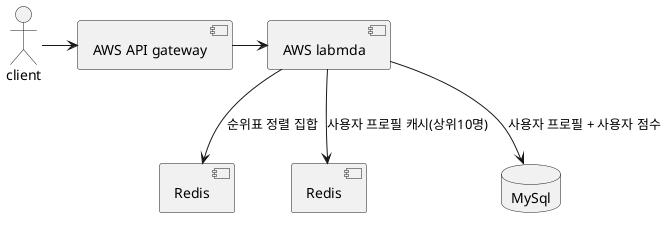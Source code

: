 @startuml
actor client
client -> [AWS API gateway]
[AWS API gateway] -> [AWS labmda]
component "Redis" as r1
component "Redis" as r2
database "MySql" as d1
[AWS labmda] --> r1 :  순위표 정렬 집합
[AWS labmda] --> r2 : 사용자 프로필 캐시(상위10명)
[AWS labmda] --> d1 : 사용자 프로필 + 사용자 점수
@enduml